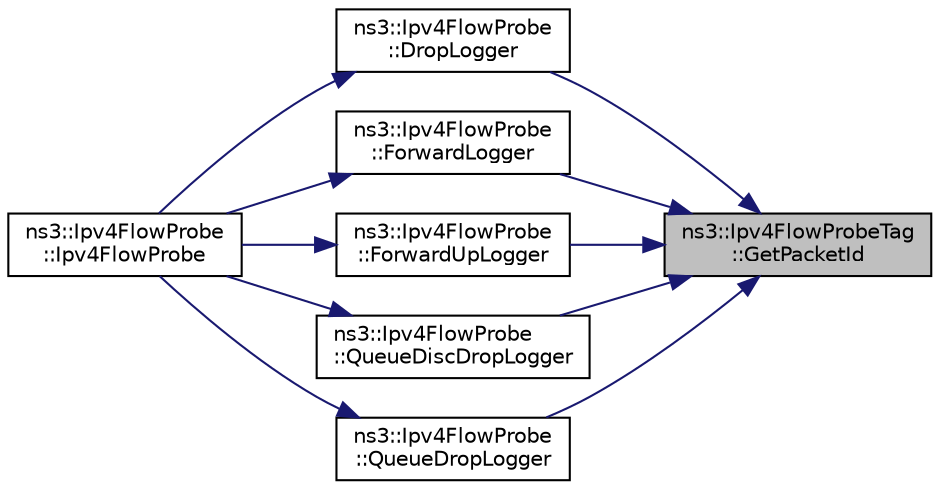 digraph "ns3::Ipv4FlowProbeTag::GetPacketId"
{
 // LATEX_PDF_SIZE
  edge [fontname="Helvetica",fontsize="10",labelfontname="Helvetica",labelfontsize="10"];
  node [fontname="Helvetica",fontsize="10",shape=record];
  rankdir="RL";
  Node1 [label="ns3::Ipv4FlowProbeTag\l::GetPacketId",height=0.2,width=0.4,color="black", fillcolor="grey75", style="filled", fontcolor="black",tooltip="Set the packet identifier."];
  Node1 -> Node2 [dir="back",color="midnightblue",fontsize="10",style="solid",fontname="Helvetica"];
  Node2 [label="ns3::Ipv4FlowProbe\l::DropLogger",height=0.2,width=0.4,color="black", fillcolor="white", style="filled",URL="$classns3_1_1_ipv4_flow_probe.html#a6991c31e2d96a773acb0dcf5ed5161f8",tooltip="Log a packet being dropped."];
  Node2 -> Node3 [dir="back",color="midnightblue",fontsize="10",style="solid",fontname="Helvetica"];
  Node3 [label="ns3::Ipv4FlowProbe\l::Ipv4FlowProbe",height=0.2,width=0.4,color="black", fillcolor="white", style="filled",URL="$classns3_1_1_ipv4_flow_probe.html#ac22ef10899500d98945fc8140fab1cb4",tooltip="Constructor."];
  Node1 -> Node4 [dir="back",color="midnightblue",fontsize="10",style="solid",fontname="Helvetica"];
  Node4 [label="ns3::Ipv4FlowProbe\l::ForwardLogger",height=0.2,width=0.4,color="black", fillcolor="white", style="filled",URL="$classns3_1_1_ipv4_flow_probe.html#ad685ed3b3a256105f039723eef98739b",tooltip="Log a packet being forwarded."];
  Node4 -> Node3 [dir="back",color="midnightblue",fontsize="10",style="solid",fontname="Helvetica"];
  Node1 -> Node5 [dir="back",color="midnightblue",fontsize="10",style="solid",fontname="Helvetica"];
  Node5 [label="ns3::Ipv4FlowProbe\l::ForwardUpLogger",height=0.2,width=0.4,color="black", fillcolor="white", style="filled",URL="$classns3_1_1_ipv4_flow_probe.html#a81ca7d15147dd7ac7b0502f37a95972e",tooltip="Log a packet being received by the destination."];
  Node5 -> Node3 [dir="back",color="midnightblue",fontsize="10",style="solid",fontname="Helvetica"];
  Node1 -> Node6 [dir="back",color="midnightblue",fontsize="10",style="solid",fontname="Helvetica"];
  Node6 [label="ns3::Ipv4FlowProbe\l::QueueDiscDropLogger",height=0.2,width=0.4,color="black", fillcolor="white", style="filled",URL="$classns3_1_1_ipv4_flow_probe.html#ac4fc1a210a1d0540d18caf3dec10a50e",tooltip="Log a packet being dropped by a queue disc."];
  Node6 -> Node3 [dir="back",color="midnightblue",fontsize="10",style="solid",fontname="Helvetica"];
  Node1 -> Node7 [dir="back",color="midnightblue",fontsize="10",style="solid",fontname="Helvetica"];
  Node7 [label="ns3::Ipv4FlowProbe\l::QueueDropLogger",height=0.2,width=0.4,color="black", fillcolor="white", style="filled",URL="$classns3_1_1_ipv4_flow_probe.html#a6a7e09445323c3e491d3ce212f7f55dd",tooltip="Log a packet being dropped by a queue."];
  Node7 -> Node3 [dir="back",color="midnightblue",fontsize="10",style="solid",fontname="Helvetica"];
}
